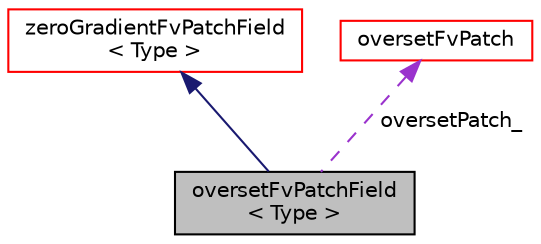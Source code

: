 digraph "oversetFvPatchField&lt; Type &gt;"
{
  bgcolor="transparent";
  edge [fontname="Helvetica",fontsize="10",labelfontname="Helvetica",labelfontsize="10"];
  node [fontname="Helvetica",fontsize="10",shape=record];
  Node1 [label="oversetFvPatchField\l\< Type \>",height=0.2,width=0.4,color="black", fillcolor="grey75", style="filled" fontcolor="black"];
  Node2 -> Node1 [dir="back",color="midnightblue",fontsize="10",style="solid",fontname="Helvetica"];
  Node2 [label="zeroGradientFvPatchField\l\< Type \>",height=0.2,width=0.4,color="red",URL="$classFoam_1_1zeroGradientFvPatchField.html",tooltip="This boundary condition applies a zero-gradient condition from the patch internal field onto the patc..."];
  Node3 -> Node1 [dir="back",color="darkorchid3",fontsize="10",style="dashed",label=" oversetPatch_" ,fontname="Helvetica"];
  Node3 [label="oversetFvPatch",height=0.2,width=0.4,color="red",URL="$classFoam_1_1oversetFvPatch.html",tooltip="Patch for indicating interpolated boundaries (in overset meshes). "];
}
